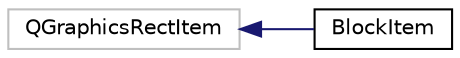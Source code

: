 digraph "Graphical Class Hierarchy"
{
 // LATEX_PDF_SIZE
  edge [fontname="Helvetica",fontsize="10",labelfontname="Helvetica",labelfontsize="10"];
  node [fontname="Helvetica",fontsize="10",shape=record];
  rankdir="LR";
  Node3 [label="QGraphicsRectItem",height=0.2,width=0.4,color="grey75", fillcolor="white", style="filled",tooltip=" "];
  Node3 -> Node0 [dir="back",color="midnightblue",fontsize="10",style="solid",fontname="Helvetica"];
  Node0 [label="BlockItem",height=0.2,width=0.4,color="black", fillcolor="white", style="filled",URL="$classBlockItem.html",tooltip="Класс BlockItem представляет графический элемент прямоугольника с текстовым заголовком."];
}
